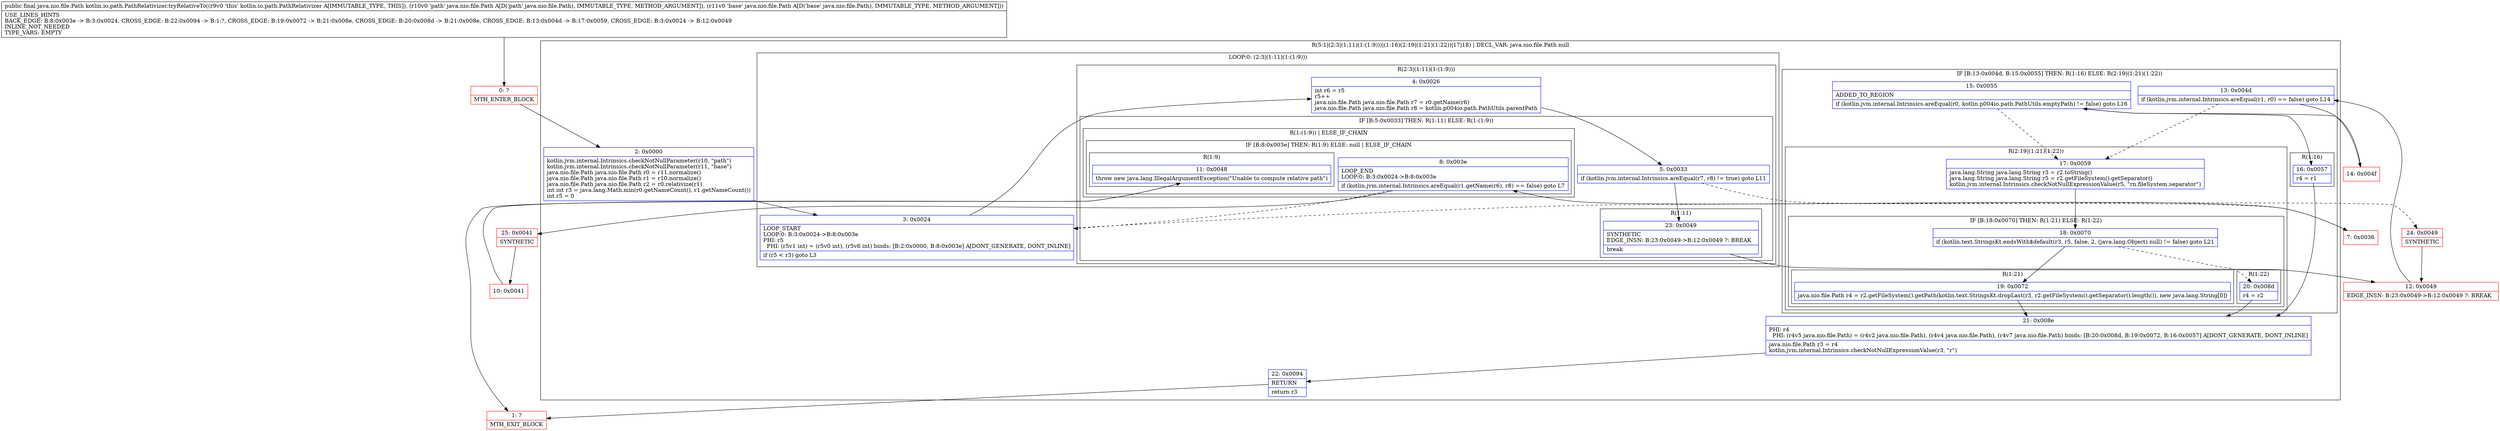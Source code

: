 digraph "CFG forkotlin.io.path.PathRelativizer.tryRelativeTo(Ljava\/nio\/file\/Path;Ljava\/nio\/file\/Path;)Ljava\/nio\/file\/Path;" {
subgraph cluster_Region_878958171 {
label = "R(5:1|(2:3|(1:11)(1:(1:9)))|(1:16)(2:19|(1:21)(1:22))|17|18) | DECL_VAR: java.nio.file.Path null\l";
node [shape=record,color=blue];
Node_2 [shape=record,label="{2\:\ 0x0000|kotlin.jvm.internal.Intrinsics.checkNotNullParameter(r10, \"path\")\lkotlin.jvm.internal.Intrinsics.checkNotNullParameter(r11, \"base\")\ljava.nio.file.Path java.nio.file.Path r0 = r11.normalize()\ljava.nio.file.Path java.nio.file.Path r1 = r10.normalize()\ljava.nio.file.Path java.nio.file.Path r2 = r0.relativize(r1)\lint int r3 = java.lang.Math.min(r0.getNameCount(), r1.getNameCount())\lint r5 = 0\l}"];
subgraph cluster_LoopRegion_1141441326 {
label = "LOOP:0: (2:3|(1:11)(1:(1:9)))";
node [shape=record,color=blue];
Node_3 [shape=record,label="{3\:\ 0x0024|LOOP_START\lLOOP:0: B:3:0x0024\-\>B:8:0x003e\lPHI: r5 \l  PHI: (r5v1 int) = (r5v0 int), (r5v6 int) binds: [B:2:0x0000, B:8:0x003e] A[DONT_GENERATE, DONT_INLINE]\l|if (r5 \< r3) goto L3\l}"];
subgraph cluster_Region_50415790 {
label = "R(2:3|(1:11)(1:(1:9)))";
node [shape=record,color=blue];
Node_4 [shape=record,label="{4\:\ 0x0026|int r6 = r5\lr5++\ljava.nio.file.Path java.nio.file.Path r7 = r0.getName(r6)\ljava.nio.file.Path java.nio.file.Path r8 = kotlin.p004io.path.PathUtils.parentPath\l}"];
subgraph cluster_IfRegion_1541129329 {
label = "IF [B:5:0x0033] THEN: R(1:11) ELSE: R(1:(1:9))";
node [shape=record,color=blue];
Node_5 [shape=record,label="{5\:\ 0x0033|if (kotlin.jvm.internal.Intrinsics.areEqual(r7, r8) != true) goto L11\l}"];
subgraph cluster_Region_585992461 {
label = "R(1:11)";
node [shape=record,color=blue];
Node_23 [shape=record,label="{23\:\ 0x0049|SYNTHETIC\lEDGE_INSN: B:23:0x0049\-\>B:12:0x0049 ?: BREAK  \l|break\l}"];
}
subgraph cluster_Region_655370605 {
label = "R(1:(1:9)) | ELSE_IF_CHAIN\l";
node [shape=record,color=blue];
subgraph cluster_IfRegion_1663364165 {
label = "IF [B:8:0x003e] THEN: R(1:9) ELSE: null | ELSE_IF_CHAIN\l";
node [shape=record,color=blue];
Node_8 [shape=record,label="{8\:\ 0x003e|LOOP_END\lLOOP:0: B:3:0x0024\-\>B:8:0x003e\l|if (kotlin.jvm.internal.Intrinsics.areEqual(r1.getName(r6), r8) == false) goto L7\l}"];
subgraph cluster_Region_784515171 {
label = "R(1:9)";
node [shape=record,color=blue];
Node_11 [shape=record,label="{11\:\ 0x0048|throw new java.lang.IllegalArgumentException(\"Unable to compute relative path\")\l}"];
}
}
}
}
}
}
subgraph cluster_IfRegion_2022776210 {
label = "IF [B:13:0x004d, B:15:0x0055] THEN: R(1:16) ELSE: R(2:19|(1:21)(1:22))";
node [shape=record,color=blue];
Node_13 [shape=record,label="{13\:\ 0x004d|if (kotlin.jvm.internal.Intrinsics.areEqual(r1, r0) == false) goto L14\l}"];
Node_15 [shape=record,label="{15\:\ 0x0055|ADDED_TO_REGION\l|if (kotlin.jvm.internal.Intrinsics.areEqual(r0, kotlin.p004io.path.PathUtils.emptyPath) != false) goto L16\l}"];
subgraph cluster_Region_1239363444 {
label = "R(1:16)";
node [shape=record,color=blue];
Node_16 [shape=record,label="{16\:\ 0x0057|r4 = r1\l}"];
}
subgraph cluster_Region_1074940633 {
label = "R(2:19|(1:21)(1:22))";
node [shape=record,color=blue];
Node_17 [shape=record,label="{17\:\ 0x0059|java.lang.String java.lang.String r3 = r2.toString()\ljava.lang.String java.lang.String r5 = r2.getFileSystem().getSeparator()\lkotlin.jvm.internal.Intrinsics.checkNotNullExpressionValue(r5, \"rn.fileSystem.separator\")\l}"];
subgraph cluster_IfRegion_379575796 {
label = "IF [B:18:0x0070] THEN: R(1:21) ELSE: R(1:22)";
node [shape=record,color=blue];
Node_18 [shape=record,label="{18\:\ 0x0070|if (kotlin.text.StringsKt.endsWith$default(r3, r5, false, 2, (java.lang.Object) null) != false) goto L21\l}"];
subgraph cluster_Region_807383748 {
label = "R(1:21)";
node [shape=record,color=blue];
Node_19 [shape=record,label="{19\:\ 0x0072|java.nio.file.Path r4 = r2.getFileSystem().getPath(kotlin.text.StringsKt.dropLast(r3, r2.getFileSystem().getSeparator().length()), new java.lang.String[0])\l}"];
}
subgraph cluster_Region_1956460102 {
label = "R(1:22)";
node [shape=record,color=blue];
Node_20 [shape=record,label="{20\:\ 0x008d|r4 = r2\l}"];
}
}
}
}
Node_21 [shape=record,label="{21\:\ 0x008e|PHI: r4 \l  PHI: (r4v5 java.nio.file.Path) = (r4v2 java.nio.file.Path), (r4v4 java.nio.file.Path), (r4v7 java.nio.file.Path) binds: [B:20:0x008d, B:19:0x0072, B:16:0x0057] A[DONT_GENERATE, DONT_INLINE]\l|java.nio.file.Path r3 = r4\lkotlin.jvm.internal.Intrinsics.checkNotNullExpressionValue(r3, \"r\")\l}"];
Node_22 [shape=record,label="{22\:\ 0x0094|RETURN\l|return r3\l}"];
}
Node_0 [shape=record,color=red,label="{0\:\ ?|MTH_ENTER_BLOCK\l}"];
Node_7 [shape=record,color=red,label="{7\:\ 0x0036}"];
Node_25 [shape=record,color=red,label="{25\:\ 0x0041|SYNTHETIC\l}"];
Node_10 [shape=record,color=red,label="{10\:\ 0x0041}"];
Node_1 [shape=record,color=red,label="{1\:\ ?|MTH_EXIT_BLOCK\l}"];
Node_12 [shape=record,color=red,label="{12\:\ 0x0049|EDGE_INSN: B:23:0x0049\-\>B:12:0x0049 ?: BREAK  \l}"];
Node_14 [shape=record,color=red,label="{14\:\ 0x004f}"];
Node_24 [shape=record,color=red,label="{24\:\ 0x0049|SYNTHETIC\l}"];
MethodNode[shape=record,label="{public final java.nio.file.Path kotlin.io.path.PathRelativizer.tryRelativeTo((r9v0 'this' kotlin.io.path.PathRelativizer A[IMMUTABLE_TYPE, THIS]), (r10v0 'path' java.nio.file.Path A[D('path' java.nio.file.Path), IMMUTABLE_TYPE, METHOD_ARGUMENT]), (r11v0 'base' java.nio.file.Path A[D('base' java.nio.file.Path), IMMUTABLE_TYPE, METHOD_ARGUMENT]))  | USE_LINES_HINTS\lBACK_EDGE: B:8:0x003e \-\> B:3:0x0024, CROSS_EDGE: B:22:0x0094 \-\> B:1:?, CROSS_EDGE: B:19:0x0072 \-\> B:21:0x008e, CROSS_EDGE: B:20:0x008d \-\> B:21:0x008e, CROSS_EDGE: B:13:0x004d \-\> B:17:0x0059, CROSS_EDGE: B:3:0x0024 \-\> B:12:0x0049\lINLINE_NOT_NEEDED\lTYPE_VARS: EMPTY\l}"];
MethodNode -> Node_0;Node_2 -> Node_3;
Node_3 -> Node_4;
Node_3 -> Node_24[style=dashed];
Node_4 -> Node_5;
Node_5 -> Node_7[style=dashed];
Node_5 -> Node_23;
Node_23 -> Node_12;
Node_8 -> Node_3[style=dashed];
Node_8 -> Node_25;
Node_11 -> Node_1;
Node_13 -> Node_14;
Node_13 -> Node_17[style=dashed];
Node_15 -> Node_16;
Node_15 -> Node_17[style=dashed];
Node_16 -> Node_21;
Node_17 -> Node_18;
Node_18 -> Node_19;
Node_18 -> Node_20[style=dashed];
Node_19 -> Node_21;
Node_20 -> Node_21;
Node_21 -> Node_22;
Node_22 -> Node_1;
Node_0 -> Node_2;
Node_7 -> Node_8;
Node_25 -> Node_10;
Node_10 -> Node_11;
Node_12 -> Node_13;
Node_14 -> Node_15;
Node_24 -> Node_12;
}

